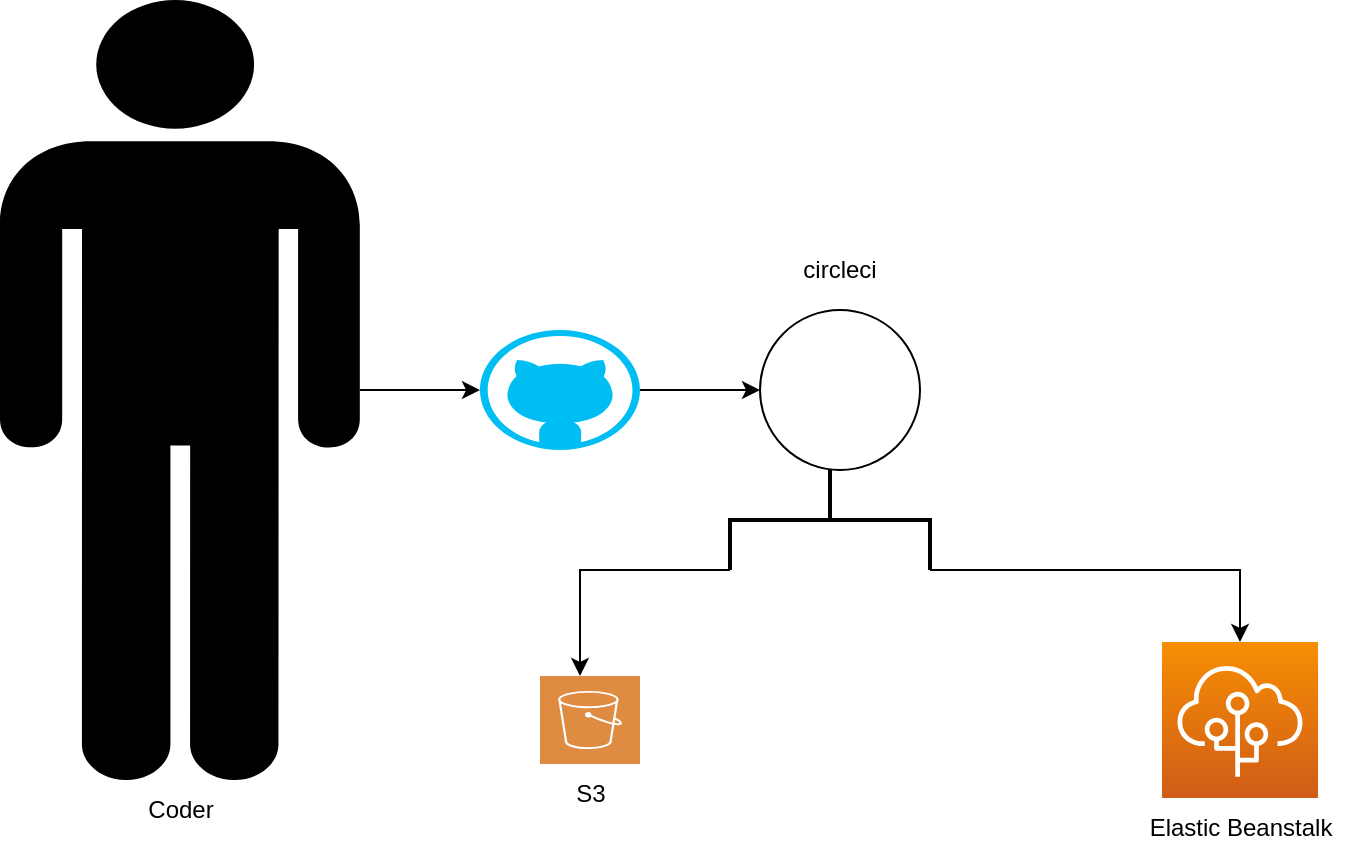 <mxfile version="20.8.10" type="device"><diagram name="Page-1" id="L_ao4kC1dKoRoGqiyYWO"><mxGraphModel dx="864" dy="1616" grid="1" gridSize="10" guides="1" tooltips="1" connect="1" arrows="1" fold="1" page="1" pageScale="1" pageWidth="850" pageHeight="1100" math="0" shadow="0"><root><mxCell id="0"/><mxCell id="1" parent="0"/><mxCell id="QwoRhvac81MBW-iomPyb-17" style="edgeStyle=orthogonalEdgeStyle;rounded=0;orthogonalLoop=1;jettySize=auto;html=1;" edge="1" parent="1" source="QwoRhvac81MBW-iomPyb-13"><mxGeometry relative="1" as="geometry"><mxPoint x="300" y="-255" as="targetPoint"/></mxGeometry></mxCell><mxCell id="QwoRhvac81MBW-iomPyb-13" value="" style="shape=mxgraph.signs.people.man_1;html=1;pointerEvents=1;fillColor=#000000;strokeColor=none;verticalLabelPosition=bottom;verticalAlign=top;align=center;" vertex="1" parent="1"><mxGeometry x="60" y="-450" width="180" height="390" as="geometry"/></mxCell><mxCell id="QwoRhvac81MBW-iomPyb-16" value="Coder" style="text;html=1;align=center;verticalAlign=middle;resizable=0;points=[];autosize=1;strokeColor=none;fillColor=none;" vertex="1" parent="1"><mxGeometry x="120" y="-60" width="60" height="30" as="geometry"/></mxCell><mxCell id="QwoRhvac81MBW-iomPyb-21" style="edgeStyle=orthogonalEdgeStyle;rounded=0;orthogonalLoop=1;jettySize=auto;html=1;exitX=1;exitY=0.5;exitDx=0;exitDy=0;exitPerimeter=0;entryX=0;entryY=0.5;entryDx=0;entryDy=0;" edge="1" parent="1" source="QwoRhvac81MBW-iomPyb-18" target="QwoRhvac81MBW-iomPyb-20"><mxGeometry relative="1" as="geometry"/></mxCell><mxCell id="QwoRhvac81MBW-iomPyb-18" value="" style="verticalLabelPosition=bottom;html=1;verticalAlign=top;align=center;strokeColor=none;fillColor=#00BEF2;shape=mxgraph.azure.github_code;pointerEvents=1;" vertex="1" parent="1"><mxGeometry x="300" y="-285" width="80" height="60" as="geometry"/></mxCell><mxCell id="QwoRhvac81MBW-iomPyb-20" value="" style="ellipse;whiteSpace=wrap;html=1;aspect=fixed;" vertex="1" parent="1"><mxGeometry x="440" y="-295" width="80" height="80" as="geometry"/></mxCell><mxCell id="QwoRhvac81MBW-iomPyb-22" value="circleci" style="text;html=1;strokeColor=none;fillColor=none;align=center;verticalAlign=middle;whiteSpace=wrap;rounded=0;" vertex="1" parent="1"><mxGeometry x="450" y="-330" width="60" height="30" as="geometry"/></mxCell><mxCell id="QwoRhvac81MBW-iomPyb-30" style="edgeStyle=orthogonalEdgeStyle;rounded=0;orthogonalLoop=1;jettySize=auto;html=1;exitX=1;exitY=0;exitDx=0;exitDy=0;exitPerimeter=0;" edge="1" parent="1" source="QwoRhvac81MBW-iomPyb-26" target="QwoRhvac81MBW-iomPyb-32"><mxGeometry relative="1" as="geometry"><mxPoint x="680" y="-90" as="targetPoint"/><Array as="points"><mxPoint x="680" y="-165"/></Array></mxGeometry></mxCell><mxCell id="QwoRhvac81MBW-iomPyb-31" style="edgeStyle=orthogonalEdgeStyle;rounded=0;orthogonalLoop=1;jettySize=auto;html=1;exitX=1;exitY=1;exitDx=0;exitDy=0;exitPerimeter=0;entryX=0.4;entryY=0;entryDx=0;entryDy=0;entryPerimeter=0;" edge="1" parent="1" source="QwoRhvac81MBW-iomPyb-26" target="QwoRhvac81MBW-iomPyb-33"><mxGeometry relative="1" as="geometry"><mxPoint x="350" y="-90" as="targetPoint"/><Array as="points"><mxPoint x="350" y="-165"/></Array></mxGeometry></mxCell><mxCell id="QwoRhvac81MBW-iomPyb-26" value="" style="strokeWidth=2;html=1;shape=mxgraph.flowchart.annotation_2;align=left;labelPosition=right;pointerEvents=1;direction=south;" vertex="1" parent="1"><mxGeometry x="425" y="-215" width="100" height="50" as="geometry"/></mxCell><mxCell id="QwoRhvac81MBW-iomPyb-32" value="" style="sketch=0;points=[[0,0,0],[0.25,0,0],[0.5,0,0],[0.75,0,0],[1,0,0],[0,1,0],[0.25,1,0],[0.5,1,0],[0.75,1,0],[1,1,0],[0,0.25,0],[0,0.5,0],[0,0.75,0],[1,0.25,0],[1,0.5,0],[1,0.75,0]];outlineConnect=0;fontColor=#232F3E;gradientColor=#F78E04;gradientDirection=north;fillColor=#D05C17;strokeColor=#ffffff;dashed=0;verticalLabelPosition=bottom;verticalAlign=top;align=center;html=1;fontSize=12;fontStyle=0;aspect=fixed;shape=mxgraph.aws4.resourceIcon;resIcon=mxgraph.aws4.elastic_beanstalk;" vertex="1" parent="1"><mxGeometry x="641" y="-129" width="78" height="78" as="geometry"/></mxCell><mxCell id="QwoRhvac81MBW-iomPyb-33" value="" style="sketch=0;pointerEvents=1;shadow=0;dashed=0;html=1;strokeColor=none;fillColor=#DF8C42;labelPosition=center;verticalLabelPosition=bottom;verticalAlign=top;align=center;outlineConnect=0;shape=mxgraph.veeam2.aws_s3;" vertex="1" parent="1"><mxGeometry x="330" y="-112" width="50" height="44" as="geometry"/></mxCell><mxCell id="QwoRhvac81MBW-iomPyb-34" value="S3" style="text;html=1;align=center;verticalAlign=middle;resizable=0;points=[];autosize=1;strokeColor=none;fillColor=none;" vertex="1" parent="1"><mxGeometry x="335" y="-68" width="40" height="30" as="geometry"/></mxCell><mxCell id="QwoRhvac81MBW-iomPyb-35" value="Elastic Beanstalk" style="text;html=1;align=center;verticalAlign=middle;resizable=0;points=[];autosize=1;strokeColor=none;fillColor=none;" vertex="1" parent="1"><mxGeometry x="625" y="-51" width="110" height="30" as="geometry"/></mxCell></root></mxGraphModel></diagram></mxfile>